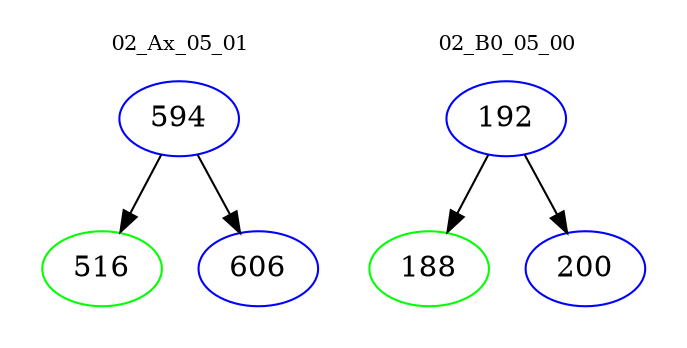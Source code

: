 digraph{
subgraph cluster_0 {
color = white
label = "02_Ax_05_01";
fontsize=10;
T0_594 [label="594", color="blue"]
T0_594 -> T0_516 [color="black"]
T0_516 [label="516", color="green"]
T0_594 -> T0_606 [color="black"]
T0_606 [label="606", color="blue"]
}
subgraph cluster_1 {
color = white
label = "02_B0_05_00";
fontsize=10;
T1_192 [label="192", color="blue"]
T1_192 -> T1_188 [color="black"]
T1_188 [label="188", color="green"]
T1_192 -> T1_200 [color="black"]
T1_200 [label="200", color="blue"]
}
}
